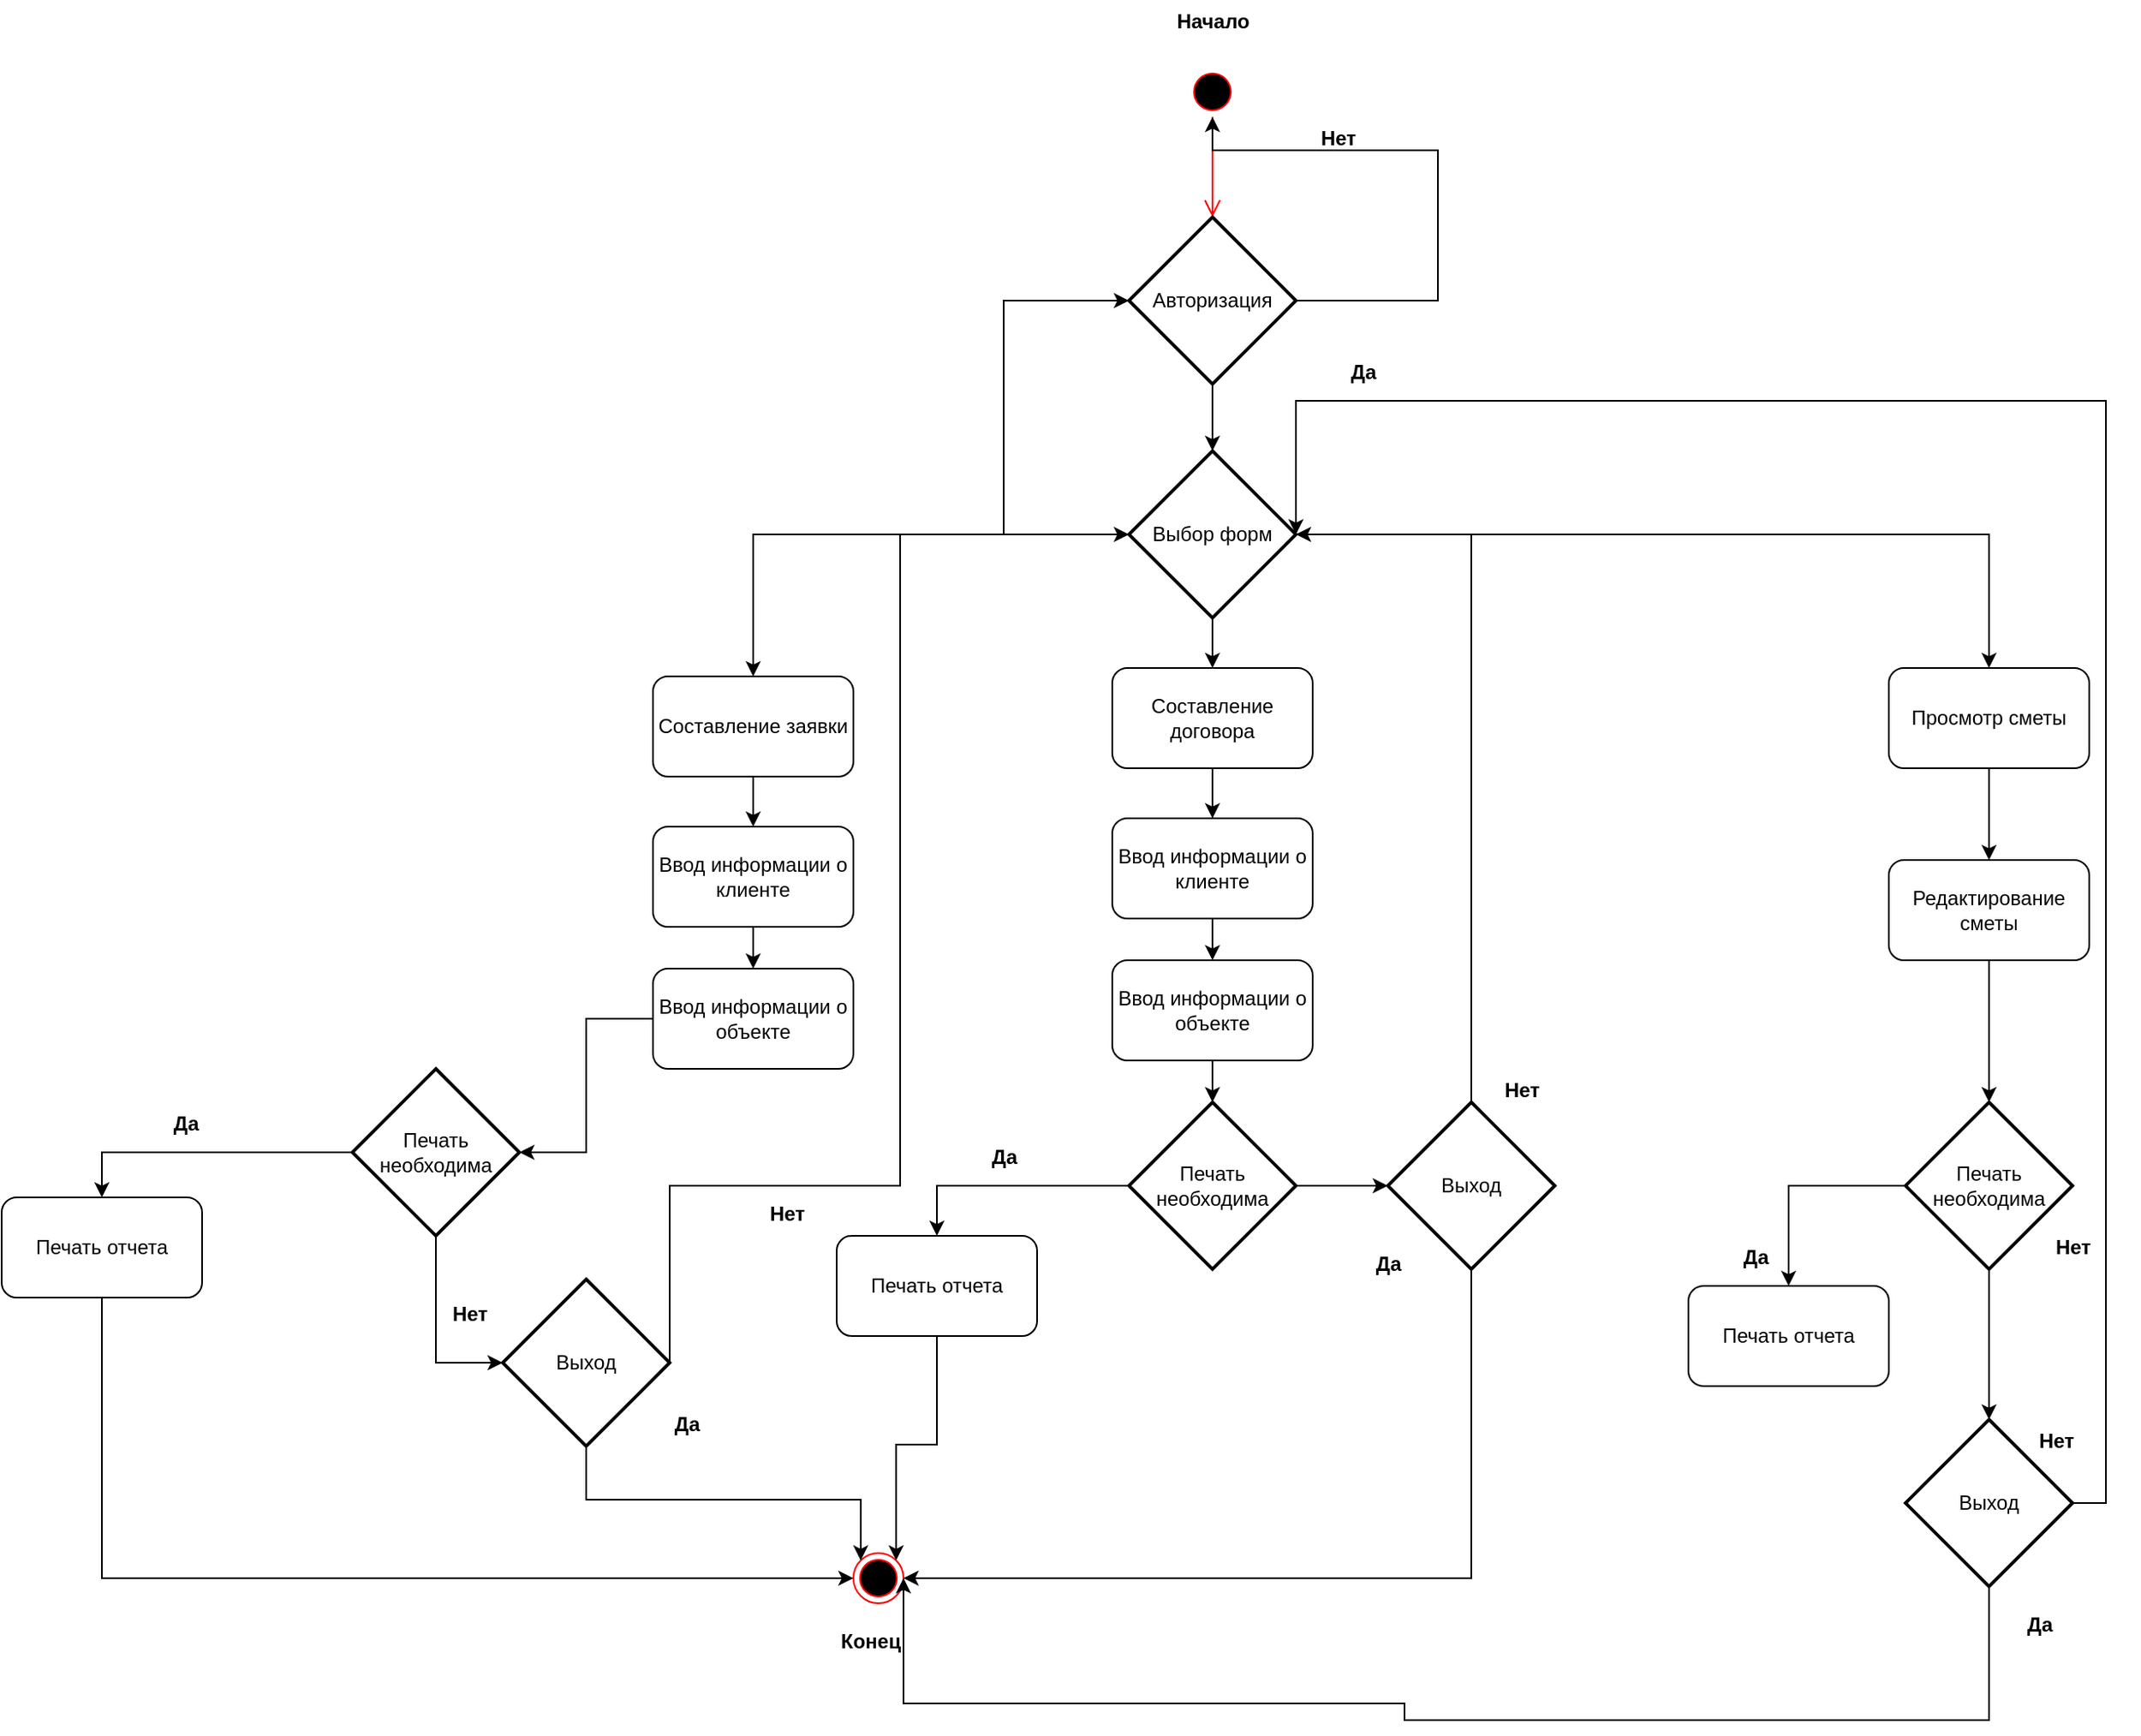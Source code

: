 <mxfile version="23.1.7" type="device">
  <diagram name="Страница — 1" id="rvR-Ud8AvYzJcjjDRtmZ">
    <mxGraphModel dx="1893" dy="611" grid="1" gridSize="10" guides="1" tooltips="1" connect="1" arrows="1" fold="1" page="1" pageScale="1" pageWidth="827" pageHeight="1169" math="0" shadow="0">
      <root>
        <mxCell id="0" />
        <mxCell id="1" parent="0" />
        <mxCell id="4BNaDOjrwc4TOUbwoiXn-1" value="" style="ellipse;html=1;shape=startState;fillColor=#000000;strokeColor=#ff0000;" vertex="1" parent="1">
          <mxGeometry x="390" y="50" width="30" height="30" as="geometry" />
        </mxCell>
        <mxCell id="4BNaDOjrwc4TOUbwoiXn-2" value="" style="edgeStyle=orthogonalEdgeStyle;html=1;verticalAlign=bottom;endArrow=open;endSize=8;strokeColor=#ff0000;rounded=0;" edge="1" source="4BNaDOjrwc4TOUbwoiXn-1" parent="1">
          <mxGeometry relative="1" as="geometry">
            <mxPoint x="405" y="140" as="targetPoint" />
          </mxGeometry>
        </mxCell>
        <mxCell id="4BNaDOjrwc4TOUbwoiXn-3" value="Начало" style="text;align=center;fontStyle=1;verticalAlign=middle;spacingLeft=3;spacingRight=3;strokeColor=none;rotatable=0;points=[[0,0.5],[1,0.5]];portConstraint=eastwest;html=1;" vertex="1" parent="1">
          <mxGeometry x="365" y="10" width="80" height="26" as="geometry" />
        </mxCell>
        <mxCell id="4BNaDOjrwc4TOUbwoiXn-6" style="edgeStyle=orthogonalEdgeStyle;rounded=0;orthogonalLoop=1;jettySize=auto;html=1;exitX=0.5;exitY=1;exitDx=0;exitDy=0;exitPerimeter=0;" edge="1" parent="1" source="4BNaDOjrwc4TOUbwoiXn-4" target="4BNaDOjrwc4TOUbwoiXn-5">
          <mxGeometry relative="1" as="geometry" />
        </mxCell>
        <mxCell id="4BNaDOjrwc4TOUbwoiXn-9" style="edgeStyle=orthogonalEdgeStyle;rounded=0;orthogonalLoop=1;jettySize=auto;html=1;exitX=1;exitY=0.5;exitDx=0;exitDy=0;exitPerimeter=0;entryX=0.5;entryY=1;entryDx=0;entryDy=0;" edge="1" parent="1" source="4BNaDOjrwc4TOUbwoiXn-4" target="4BNaDOjrwc4TOUbwoiXn-1">
          <mxGeometry relative="1" as="geometry">
            <Array as="points">
              <mxPoint x="540" y="190" />
              <mxPoint x="540" y="100" />
              <mxPoint x="405" y="100" />
            </Array>
          </mxGeometry>
        </mxCell>
        <mxCell id="4BNaDOjrwc4TOUbwoiXn-4" value="Авторизация" style="strokeWidth=2;html=1;shape=mxgraph.flowchart.decision;whiteSpace=wrap;" vertex="1" parent="1">
          <mxGeometry x="355" y="140" width="100" height="100" as="geometry" />
        </mxCell>
        <mxCell id="4BNaDOjrwc4TOUbwoiXn-14" style="edgeStyle=orthogonalEdgeStyle;rounded=0;orthogonalLoop=1;jettySize=auto;html=1;exitX=0.5;exitY=1;exitDx=0;exitDy=0;exitPerimeter=0;entryX=0.5;entryY=0;entryDx=0;entryDy=0;" edge="1" parent="1" source="4BNaDOjrwc4TOUbwoiXn-5" target="4BNaDOjrwc4TOUbwoiXn-11">
          <mxGeometry relative="1" as="geometry" />
        </mxCell>
        <mxCell id="4BNaDOjrwc4TOUbwoiXn-30" style="edgeStyle=orthogonalEdgeStyle;rounded=0;orthogonalLoop=1;jettySize=auto;html=1;exitX=1;exitY=0.5;exitDx=0;exitDy=0;exitPerimeter=0;entryX=0.5;entryY=0;entryDx=0;entryDy=0;" edge="1" parent="1" source="4BNaDOjrwc4TOUbwoiXn-5" target="4BNaDOjrwc4TOUbwoiXn-28">
          <mxGeometry relative="1" as="geometry" />
        </mxCell>
        <mxCell id="4BNaDOjrwc4TOUbwoiXn-54" style="edgeStyle=orthogonalEdgeStyle;rounded=0;orthogonalLoop=1;jettySize=auto;html=1;exitX=0;exitY=0.5;exitDx=0;exitDy=0;exitPerimeter=0;entryX=0.5;entryY=0;entryDx=0;entryDy=0;" edge="1" parent="1" source="4BNaDOjrwc4TOUbwoiXn-5" target="4BNaDOjrwc4TOUbwoiXn-51">
          <mxGeometry relative="1" as="geometry" />
        </mxCell>
        <mxCell id="4BNaDOjrwc4TOUbwoiXn-5" value="Выбор форм" style="strokeWidth=2;html=1;shape=mxgraph.flowchart.decision;whiteSpace=wrap;" vertex="1" parent="1">
          <mxGeometry x="355" y="280" width="100" height="100" as="geometry" />
        </mxCell>
        <mxCell id="4BNaDOjrwc4TOUbwoiXn-8" style="edgeStyle=orthogonalEdgeStyle;rounded=0;orthogonalLoop=1;jettySize=auto;html=1;entryX=0;entryY=0.5;entryDx=0;entryDy=0;entryPerimeter=0;" edge="1" parent="1" source="4BNaDOjrwc4TOUbwoiXn-5" target="4BNaDOjrwc4TOUbwoiXn-4">
          <mxGeometry relative="1" as="geometry">
            <Array as="points">
              <mxPoint x="280" y="330" />
              <mxPoint x="280" y="190" />
            </Array>
          </mxGeometry>
        </mxCell>
        <mxCell id="4BNaDOjrwc4TOUbwoiXn-10" value="Нет" style="text;align=center;fontStyle=1;verticalAlign=middle;spacingLeft=3;spacingRight=3;strokeColor=none;rotatable=0;points=[[0,0.5],[1,0.5]];portConstraint=eastwest;html=1;" vertex="1" parent="1">
          <mxGeometry x="440" y="80" width="80" height="26" as="geometry" />
        </mxCell>
        <mxCell id="4BNaDOjrwc4TOUbwoiXn-15" style="edgeStyle=orthogonalEdgeStyle;rounded=0;orthogonalLoop=1;jettySize=auto;html=1;exitX=0.5;exitY=1;exitDx=0;exitDy=0;entryX=0.5;entryY=0;entryDx=0;entryDy=0;" edge="1" parent="1" source="4BNaDOjrwc4TOUbwoiXn-11" target="4BNaDOjrwc4TOUbwoiXn-12">
          <mxGeometry relative="1" as="geometry" />
        </mxCell>
        <mxCell id="4BNaDOjrwc4TOUbwoiXn-50" value="" style="edgeStyle=orthogonalEdgeStyle;rounded=0;orthogonalLoop=1;jettySize=auto;html=1;" edge="1" parent="1" source="4BNaDOjrwc4TOUbwoiXn-11">
          <mxGeometry relative="1" as="geometry">
            <mxPoint x="405" y="550" as="targetPoint" />
          </mxGeometry>
        </mxCell>
        <mxCell id="4BNaDOjrwc4TOUbwoiXn-11" value="Составление договора" style="rounded=1;whiteSpace=wrap;html=1;" vertex="1" parent="1">
          <mxGeometry x="345" y="410" width="120" height="60" as="geometry" />
        </mxCell>
        <mxCell id="4BNaDOjrwc4TOUbwoiXn-16" style="edgeStyle=orthogonalEdgeStyle;rounded=0;orthogonalLoop=1;jettySize=auto;html=1;exitX=0.5;exitY=1;exitDx=0;exitDy=0;entryX=0.5;entryY=0;entryDx=0;entryDy=0;" edge="1" parent="1" source="4BNaDOjrwc4TOUbwoiXn-12" target="4BNaDOjrwc4TOUbwoiXn-13">
          <mxGeometry relative="1" as="geometry" />
        </mxCell>
        <mxCell id="4BNaDOjrwc4TOUbwoiXn-12" value="Ввод информации о клиенте" style="rounded=1;whiteSpace=wrap;html=1;" vertex="1" parent="1">
          <mxGeometry x="345" y="500" width="120" height="60" as="geometry" />
        </mxCell>
        <mxCell id="4BNaDOjrwc4TOUbwoiXn-13" value="Ввод информации о объекте" style="rounded=1;whiteSpace=wrap;html=1;" vertex="1" parent="1">
          <mxGeometry x="345" y="585" width="120" height="60" as="geometry" />
        </mxCell>
        <mxCell id="4BNaDOjrwc4TOUbwoiXn-20" style="edgeStyle=orthogonalEdgeStyle;rounded=0;orthogonalLoop=1;jettySize=auto;html=1;exitX=1;exitY=0.5;exitDx=0;exitDy=0;exitPerimeter=0;" edge="1" parent="1" source="4BNaDOjrwc4TOUbwoiXn-17" target="4BNaDOjrwc4TOUbwoiXn-19">
          <mxGeometry relative="1" as="geometry" />
        </mxCell>
        <mxCell id="4BNaDOjrwc4TOUbwoiXn-24" style="edgeStyle=orthogonalEdgeStyle;rounded=0;orthogonalLoop=1;jettySize=auto;html=1;exitX=0;exitY=0.5;exitDx=0;exitDy=0;exitPerimeter=0;entryX=0.5;entryY=0;entryDx=0;entryDy=0;" edge="1" parent="1" source="4BNaDOjrwc4TOUbwoiXn-17" target="4BNaDOjrwc4TOUbwoiXn-23">
          <mxGeometry relative="1" as="geometry" />
        </mxCell>
        <mxCell id="4BNaDOjrwc4TOUbwoiXn-17" value="Печать необходима" style="strokeWidth=2;html=1;shape=mxgraph.flowchart.decision;whiteSpace=wrap;" vertex="1" parent="1">
          <mxGeometry x="355" y="670" width="100" height="100" as="geometry" />
        </mxCell>
        <mxCell id="4BNaDOjrwc4TOUbwoiXn-18" style="edgeStyle=orthogonalEdgeStyle;rounded=0;orthogonalLoop=1;jettySize=auto;html=1;exitX=0.5;exitY=1;exitDx=0;exitDy=0;entryX=0.5;entryY=0;entryDx=0;entryDy=0;entryPerimeter=0;" edge="1" parent="1" source="4BNaDOjrwc4TOUbwoiXn-13" target="4BNaDOjrwc4TOUbwoiXn-17">
          <mxGeometry relative="1" as="geometry" />
        </mxCell>
        <mxCell id="4BNaDOjrwc4TOUbwoiXn-47" style="edgeStyle=orthogonalEdgeStyle;rounded=0;orthogonalLoop=1;jettySize=auto;html=1;exitX=0.5;exitY=1;exitDx=0;exitDy=0;exitPerimeter=0;entryX=1;entryY=0.5;entryDx=0;entryDy=0;" edge="1" parent="1" source="4BNaDOjrwc4TOUbwoiXn-19" target="4BNaDOjrwc4TOUbwoiXn-26">
          <mxGeometry relative="1" as="geometry" />
        </mxCell>
        <mxCell id="4BNaDOjrwc4TOUbwoiXn-19" value="Выход" style="strokeWidth=2;html=1;shape=mxgraph.flowchart.decision;whiteSpace=wrap;" vertex="1" parent="1">
          <mxGeometry x="510" y="670" width="100" height="100" as="geometry" />
        </mxCell>
        <mxCell id="4BNaDOjrwc4TOUbwoiXn-21" style="edgeStyle=orthogonalEdgeStyle;rounded=0;orthogonalLoop=1;jettySize=auto;html=1;exitX=0.5;exitY=0;exitDx=0;exitDy=0;exitPerimeter=0;entryX=1;entryY=0.5;entryDx=0;entryDy=0;entryPerimeter=0;" edge="1" parent="1" source="4BNaDOjrwc4TOUbwoiXn-19" target="4BNaDOjrwc4TOUbwoiXn-5">
          <mxGeometry relative="1" as="geometry" />
        </mxCell>
        <mxCell id="4BNaDOjrwc4TOUbwoiXn-22" value="Нет" style="text;align=center;fontStyle=1;verticalAlign=middle;spacingLeft=3;spacingRight=3;strokeColor=none;rotatable=0;points=[[0,0.5],[1,0.5]];portConstraint=eastwest;html=1;" vertex="1" parent="1">
          <mxGeometry x="550" y="650" width="80" height="26" as="geometry" />
        </mxCell>
        <mxCell id="4BNaDOjrwc4TOUbwoiXn-27" style="edgeStyle=orthogonalEdgeStyle;rounded=0;orthogonalLoop=1;jettySize=auto;html=1;exitX=0.5;exitY=1;exitDx=0;exitDy=0;entryX=1;entryY=0;entryDx=0;entryDy=0;" edge="1" parent="1" source="4BNaDOjrwc4TOUbwoiXn-23" target="4BNaDOjrwc4TOUbwoiXn-26">
          <mxGeometry relative="1" as="geometry" />
        </mxCell>
        <mxCell id="4BNaDOjrwc4TOUbwoiXn-23" value="Печать отчета" style="rounded=1;whiteSpace=wrap;html=1;" vertex="1" parent="1">
          <mxGeometry x="180" y="750" width="120" height="60" as="geometry" />
        </mxCell>
        <mxCell id="4BNaDOjrwc4TOUbwoiXn-25" value="Да" style="text;align=center;fontStyle=1;verticalAlign=middle;spacingLeft=3;spacingRight=3;strokeColor=none;rotatable=0;points=[[0,0.5],[1,0.5]];portConstraint=eastwest;html=1;" vertex="1" parent="1">
          <mxGeometry x="240" y="690" width="80" height="26" as="geometry" />
        </mxCell>
        <mxCell id="4BNaDOjrwc4TOUbwoiXn-26" value="" style="ellipse;html=1;shape=endState;fillColor=#000000;strokeColor=#ff0000;" vertex="1" parent="1">
          <mxGeometry x="190" y="940" width="30" height="30" as="geometry" />
        </mxCell>
        <mxCell id="4BNaDOjrwc4TOUbwoiXn-31" style="edgeStyle=orthogonalEdgeStyle;rounded=0;orthogonalLoop=1;jettySize=auto;html=1;exitX=0.5;exitY=1;exitDx=0;exitDy=0;entryX=0.5;entryY=0;entryDx=0;entryDy=0;" edge="1" parent="1" source="4BNaDOjrwc4TOUbwoiXn-28" target="4BNaDOjrwc4TOUbwoiXn-29">
          <mxGeometry relative="1" as="geometry" />
        </mxCell>
        <mxCell id="4BNaDOjrwc4TOUbwoiXn-28" value="Просмотр сметы" style="rounded=1;whiteSpace=wrap;html=1;" vertex="1" parent="1">
          <mxGeometry x="810" y="410" width="120" height="60" as="geometry" />
        </mxCell>
        <mxCell id="4BNaDOjrwc4TOUbwoiXn-42" style="edgeStyle=orthogonalEdgeStyle;rounded=0;orthogonalLoop=1;jettySize=auto;html=1;exitX=0.5;exitY=1;exitDx=0;exitDy=0;" edge="1" parent="1" source="4BNaDOjrwc4TOUbwoiXn-29" target="4BNaDOjrwc4TOUbwoiXn-32">
          <mxGeometry relative="1" as="geometry" />
        </mxCell>
        <mxCell id="4BNaDOjrwc4TOUbwoiXn-29" value="Редактирование сметы" style="rounded=1;whiteSpace=wrap;html=1;" vertex="1" parent="1">
          <mxGeometry x="810" y="525" width="120" height="60" as="geometry" />
        </mxCell>
        <mxCell id="4BNaDOjrwc4TOUbwoiXn-34" style="edgeStyle=orthogonalEdgeStyle;rounded=0;orthogonalLoop=1;jettySize=auto;html=1;exitX=0;exitY=0.5;exitDx=0;exitDy=0;exitPerimeter=0;entryX=0.5;entryY=0;entryDx=0;entryDy=0;" edge="1" parent="1" source="4BNaDOjrwc4TOUbwoiXn-32" target="4BNaDOjrwc4TOUbwoiXn-33">
          <mxGeometry relative="1" as="geometry" />
        </mxCell>
        <mxCell id="4BNaDOjrwc4TOUbwoiXn-32" value="Печать необходима" style="strokeWidth=2;html=1;shape=mxgraph.flowchart.decision;whiteSpace=wrap;" vertex="1" parent="1">
          <mxGeometry x="820" y="670" width="100" height="100" as="geometry" />
        </mxCell>
        <mxCell id="4BNaDOjrwc4TOUbwoiXn-33" value="Печать отчета" style="rounded=1;whiteSpace=wrap;html=1;" vertex="1" parent="1">
          <mxGeometry x="690" y="780" width="120" height="60" as="geometry" />
        </mxCell>
        <mxCell id="4BNaDOjrwc4TOUbwoiXn-35" value="Да" style="text;align=center;fontStyle=1;verticalAlign=middle;spacingLeft=3;spacingRight=3;strokeColor=none;rotatable=0;points=[[0,0.5],[1,0.5]];portConstraint=eastwest;html=1;" vertex="1" parent="1">
          <mxGeometry x="690" y="750" width="80" height="26" as="geometry" />
        </mxCell>
        <mxCell id="4BNaDOjrwc4TOUbwoiXn-44" style="edgeStyle=orthogonalEdgeStyle;rounded=0;orthogonalLoop=1;jettySize=auto;html=1;entryX=1;entryY=0.5;entryDx=0;entryDy=0;" edge="1" parent="1" source="4BNaDOjrwc4TOUbwoiXn-36" target="4BNaDOjrwc4TOUbwoiXn-26">
          <mxGeometry relative="1" as="geometry">
            <Array as="points">
              <mxPoint x="870" y="1040" />
              <mxPoint x="520" y="1040" />
              <mxPoint x="520" y="1030" />
              <mxPoint x="220" y="1030" />
            </Array>
          </mxGeometry>
        </mxCell>
        <mxCell id="4BNaDOjrwc4TOUbwoiXn-36" value="Выход" style="strokeWidth=2;html=1;shape=mxgraph.flowchart.decision;whiteSpace=wrap;" vertex="1" parent="1">
          <mxGeometry x="820" y="860" width="100" height="100" as="geometry" />
        </mxCell>
        <mxCell id="4BNaDOjrwc4TOUbwoiXn-37" style="edgeStyle=orthogonalEdgeStyle;rounded=0;orthogonalLoop=1;jettySize=auto;html=1;exitX=0.5;exitY=1;exitDx=0;exitDy=0;exitPerimeter=0;entryX=0.5;entryY=0;entryDx=0;entryDy=0;entryPerimeter=0;" edge="1" parent="1" source="4BNaDOjrwc4TOUbwoiXn-32" target="4BNaDOjrwc4TOUbwoiXn-36">
          <mxGeometry relative="1" as="geometry" />
        </mxCell>
        <mxCell id="4BNaDOjrwc4TOUbwoiXn-38" value="Нет" style="text;align=center;fontStyle=1;verticalAlign=middle;spacingLeft=3;spacingRight=3;strokeColor=none;rotatable=0;points=[[0,0.5],[1,0.5]];portConstraint=eastwest;html=1;" vertex="1" parent="1">
          <mxGeometry x="870" y="860" width="80" height="26" as="geometry" />
        </mxCell>
        <mxCell id="4BNaDOjrwc4TOUbwoiXn-39" value="Нет" style="text;align=center;fontStyle=1;verticalAlign=middle;spacingLeft=3;spacingRight=3;strokeColor=none;rotatable=0;points=[[0,0.5],[1,0.5]];portConstraint=eastwest;html=1;" vertex="1" parent="1">
          <mxGeometry x="880" y="744" width="80" height="26" as="geometry" />
        </mxCell>
        <mxCell id="4BNaDOjrwc4TOUbwoiXn-41" style="edgeStyle=orthogonalEdgeStyle;rounded=0;orthogonalLoop=1;jettySize=auto;html=1;exitX=1;exitY=0.5;exitDx=0;exitDy=0;exitPerimeter=0;entryX=1;entryY=0.5;entryDx=0;entryDy=0;entryPerimeter=0;" edge="1" parent="1" source="4BNaDOjrwc4TOUbwoiXn-36" target="4BNaDOjrwc4TOUbwoiXn-5">
          <mxGeometry relative="1" as="geometry">
            <Array as="points">
              <mxPoint x="940" y="910" />
              <mxPoint x="940" y="250" />
              <mxPoint x="455" y="250" />
            </Array>
          </mxGeometry>
        </mxCell>
        <mxCell id="4BNaDOjrwc4TOUbwoiXn-43" value="Да" style="text;align=center;fontStyle=1;verticalAlign=middle;spacingLeft=3;spacingRight=3;strokeColor=none;rotatable=0;points=[[0,0.5],[1,0.5]];portConstraint=eastwest;html=1;" vertex="1" parent="1">
          <mxGeometry x="455" y="220" width="80" height="26" as="geometry" />
        </mxCell>
        <mxCell id="4BNaDOjrwc4TOUbwoiXn-45" value="Да" style="text;align=center;fontStyle=1;verticalAlign=middle;spacingLeft=3;spacingRight=3;strokeColor=none;rotatable=0;points=[[0,0.5],[1,0.5]];portConstraint=eastwest;html=1;" vertex="1" parent="1">
          <mxGeometry x="860" y="970" width="80" height="26" as="geometry" />
        </mxCell>
        <mxCell id="4BNaDOjrwc4TOUbwoiXn-46" value="Конец" style="text;align=center;fontStyle=1;verticalAlign=middle;spacingLeft=3;spacingRight=3;strokeColor=none;rotatable=0;points=[[0,0.5],[1,0.5]];portConstraint=eastwest;html=1;" vertex="1" parent="1">
          <mxGeometry x="160" y="980" width="80" height="26" as="geometry" />
        </mxCell>
        <mxCell id="4BNaDOjrwc4TOUbwoiXn-48" value="Да" style="text;align=center;fontStyle=1;verticalAlign=middle;spacingLeft=3;spacingRight=3;strokeColor=none;rotatable=0;points=[[0,0.5],[1,0.5]];portConstraint=eastwest;html=1;" vertex="1" parent="1">
          <mxGeometry x="470" y="754" width="80" height="26" as="geometry" />
        </mxCell>
        <mxCell id="4BNaDOjrwc4TOUbwoiXn-55" style="edgeStyle=orthogonalEdgeStyle;rounded=0;orthogonalLoop=1;jettySize=auto;html=1;exitX=0.5;exitY=1;exitDx=0;exitDy=0;entryX=0.5;entryY=0;entryDx=0;entryDy=0;" edge="1" parent="1" source="4BNaDOjrwc4TOUbwoiXn-51" target="4BNaDOjrwc4TOUbwoiXn-52">
          <mxGeometry relative="1" as="geometry" />
        </mxCell>
        <mxCell id="4BNaDOjrwc4TOUbwoiXn-51" value="Составление заявки" style="rounded=1;whiteSpace=wrap;html=1;" vertex="1" parent="1">
          <mxGeometry x="70" y="415" width="120" height="60" as="geometry" />
        </mxCell>
        <mxCell id="4BNaDOjrwc4TOUbwoiXn-56" style="edgeStyle=orthogonalEdgeStyle;rounded=0;orthogonalLoop=1;jettySize=auto;html=1;exitX=0.5;exitY=1;exitDx=0;exitDy=0;" edge="1" parent="1" source="4BNaDOjrwc4TOUbwoiXn-52" target="4BNaDOjrwc4TOUbwoiXn-53">
          <mxGeometry relative="1" as="geometry" />
        </mxCell>
        <mxCell id="4BNaDOjrwc4TOUbwoiXn-52" value="Ввод информации о клиенте" style="rounded=1;whiteSpace=wrap;html=1;" vertex="1" parent="1">
          <mxGeometry x="70" y="505" width="120" height="60" as="geometry" />
        </mxCell>
        <mxCell id="4BNaDOjrwc4TOUbwoiXn-53" value="Ввод информации о объекте" style="rounded=1;whiteSpace=wrap;html=1;" vertex="1" parent="1">
          <mxGeometry x="70" y="590" width="120" height="60" as="geometry" />
        </mxCell>
        <mxCell id="4BNaDOjrwc4TOUbwoiXn-62" style="edgeStyle=orthogonalEdgeStyle;rounded=0;orthogonalLoop=1;jettySize=auto;html=1;exitX=0;exitY=0.5;exitDx=0;exitDy=0;exitPerimeter=0;entryX=0.5;entryY=0;entryDx=0;entryDy=0;" edge="1" parent="1" source="4BNaDOjrwc4TOUbwoiXn-57" target="4BNaDOjrwc4TOUbwoiXn-61">
          <mxGeometry relative="1" as="geometry" />
        </mxCell>
        <mxCell id="4BNaDOjrwc4TOUbwoiXn-57" value="Печать необходима" style="strokeWidth=2;html=1;shape=mxgraph.flowchart.decision;whiteSpace=wrap;" vertex="1" parent="1">
          <mxGeometry x="-110" y="650" width="100" height="100" as="geometry" />
        </mxCell>
        <mxCell id="4BNaDOjrwc4TOUbwoiXn-58" style="edgeStyle=orthogonalEdgeStyle;rounded=0;orthogonalLoop=1;jettySize=auto;html=1;exitX=0;exitY=0.5;exitDx=0;exitDy=0;entryX=1;entryY=0.5;entryDx=0;entryDy=0;entryPerimeter=0;" edge="1" parent="1" source="4BNaDOjrwc4TOUbwoiXn-53" target="4BNaDOjrwc4TOUbwoiXn-57">
          <mxGeometry relative="1" as="geometry" />
        </mxCell>
        <mxCell id="4BNaDOjrwc4TOUbwoiXn-66" style="edgeStyle=orthogonalEdgeStyle;rounded=0;orthogonalLoop=1;jettySize=auto;html=1;exitX=0.5;exitY=1;exitDx=0;exitDy=0;exitPerimeter=0;entryX=0;entryY=0;entryDx=0;entryDy=0;" edge="1" parent="1" source="4BNaDOjrwc4TOUbwoiXn-59" target="4BNaDOjrwc4TOUbwoiXn-26">
          <mxGeometry relative="1" as="geometry" />
        </mxCell>
        <mxCell id="4BNaDOjrwc4TOUbwoiXn-59" value="Выход" style="strokeWidth=2;html=1;shape=mxgraph.flowchart.decision;whiteSpace=wrap;" vertex="1" parent="1">
          <mxGeometry x="-20" y="776" width="100" height="100" as="geometry" />
        </mxCell>
        <mxCell id="4BNaDOjrwc4TOUbwoiXn-60" style="edgeStyle=orthogonalEdgeStyle;rounded=0;orthogonalLoop=1;jettySize=auto;html=1;exitX=0.5;exitY=1;exitDx=0;exitDy=0;exitPerimeter=0;entryX=0;entryY=0.5;entryDx=0;entryDy=0;entryPerimeter=0;" edge="1" parent="1" source="4BNaDOjrwc4TOUbwoiXn-57" target="4BNaDOjrwc4TOUbwoiXn-59">
          <mxGeometry relative="1" as="geometry" />
        </mxCell>
        <mxCell id="4BNaDOjrwc4TOUbwoiXn-65" style="edgeStyle=orthogonalEdgeStyle;rounded=0;orthogonalLoop=1;jettySize=auto;html=1;exitX=0.5;exitY=1;exitDx=0;exitDy=0;entryX=0;entryY=0.5;entryDx=0;entryDy=0;" edge="1" parent="1" source="4BNaDOjrwc4TOUbwoiXn-61" target="4BNaDOjrwc4TOUbwoiXn-26">
          <mxGeometry relative="1" as="geometry" />
        </mxCell>
        <mxCell id="4BNaDOjrwc4TOUbwoiXn-61" value="Печать отчета" style="rounded=1;whiteSpace=wrap;html=1;" vertex="1" parent="1">
          <mxGeometry x="-320" y="727" width="120" height="60" as="geometry" />
        </mxCell>
        <mxCell id="4BNaDOjrwc4TOUbwoiXn-63" value="Да" style="text;align=center;fontStyle=1;verticalAlign=middle;spacingLeft=3;spacingRight=3;strokeColor=none;rotatable=0;points=[[0,0.5],[1,0.5]];portConstraint=eastwest;html=1;" vertex="1" parent="1">
          <mxGeometry x="-250" y="670" width="80" height="26" as="geometry" />
        </mxCell>
        <mxCell id="4BNaDOjrwc4TOUbwoiXn-64" value="Нет" style="text;align=center;fontStyle=1;verticalAlign=middle;spacingLeft=3;spacingRight=3;strokeColor=none;rotatable=0;points=[[0,0.5],[1,0.5]];portConstraint=eastwest;html=1;" vertex="1" parent="1">
          <mxGeometry x="-80" y="784" width="80" height="26" as="geometry" />
        </mxCell>
        <mxCell id="4BNaDOjrwc4TOUbwoiXn-67" style="edgeStyle=orthogonalEdgeStyle;rounded=0;orthogonalLoop=1;jettySize=auto;html=1;exitX=1;exitY=0.5;exitDx=0;exitDy=0;exitPerimeter=0;entryX=0;entryY=0.5;entryDx=0;entryDy=0;entryPerimeter=0;" edge="1" parent="1" source="4BNaDOjrwc4TOUbwoiXn-59" target="4BNaDOjrwc4TOUbwoiXn-5">
          <mxGeometry relative="1" as="geometry">
            <Array as="points">
              <mxPoint x="80" y="720" />
              <mxPoint x="218" y="720" />
              <mxPoint x="218" y="330" />
            </Array>
          </mxGeometry>
        </mxCell>
        <mxCell id="4BNaDOjrwc4TOUbwoiXn-68" value="Нет" style="text;align=center;fontStyle=1;verticalAlign=middle;spacingLeft=3;spacingRight=3;strokeColor=none;rotatable=0;points=[[0,0.5],[1,0.5]];portConstraint=eastwest;html=1;" vertex="1" parent="1">
          <mxGeometry x="110" y="724" width="80" height="26" as="geometry" />
        </mxCell>
        <mxCell id="4BNaDOjrwc4TOUbwoiXn-69" value="Да" style="text;align=center;fontStyle=1;verticalAlign=middle;spacingLeft=3;spacingRight=3;strokeColor=none;rotatable=0;points=[[0,0.5],[1,0.5]];portConstraint=eastwest;html=1;" vertex="1" parent="1">
          <mxGeometry x="50" y="850" width="80" height="26" as="geometry" />
        </mxCell>
      </root>
    </mxGraphModel>
  </diagram>
</mxfile>

